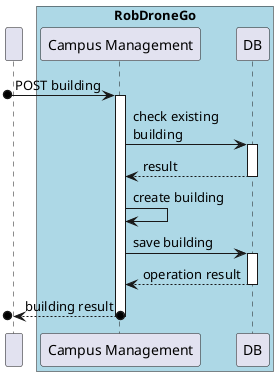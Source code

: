@startuml SD Lv2

participant " "
box "RobDroneGo" #LightBlue
    participant "Campus Management" as campus
    participant "DB" as DB
end box

[o-> campus : POST building
activate campus

campus -> DB : check existing\nbuilding
activate DB
DB --> campus : result
deactivate DB

campus -> campus : create building

campus -> DB : save building
activate DB
DB --> campus : operation result
deactivate DB

[o<--o campus : building result
deactivate campus

@enduml